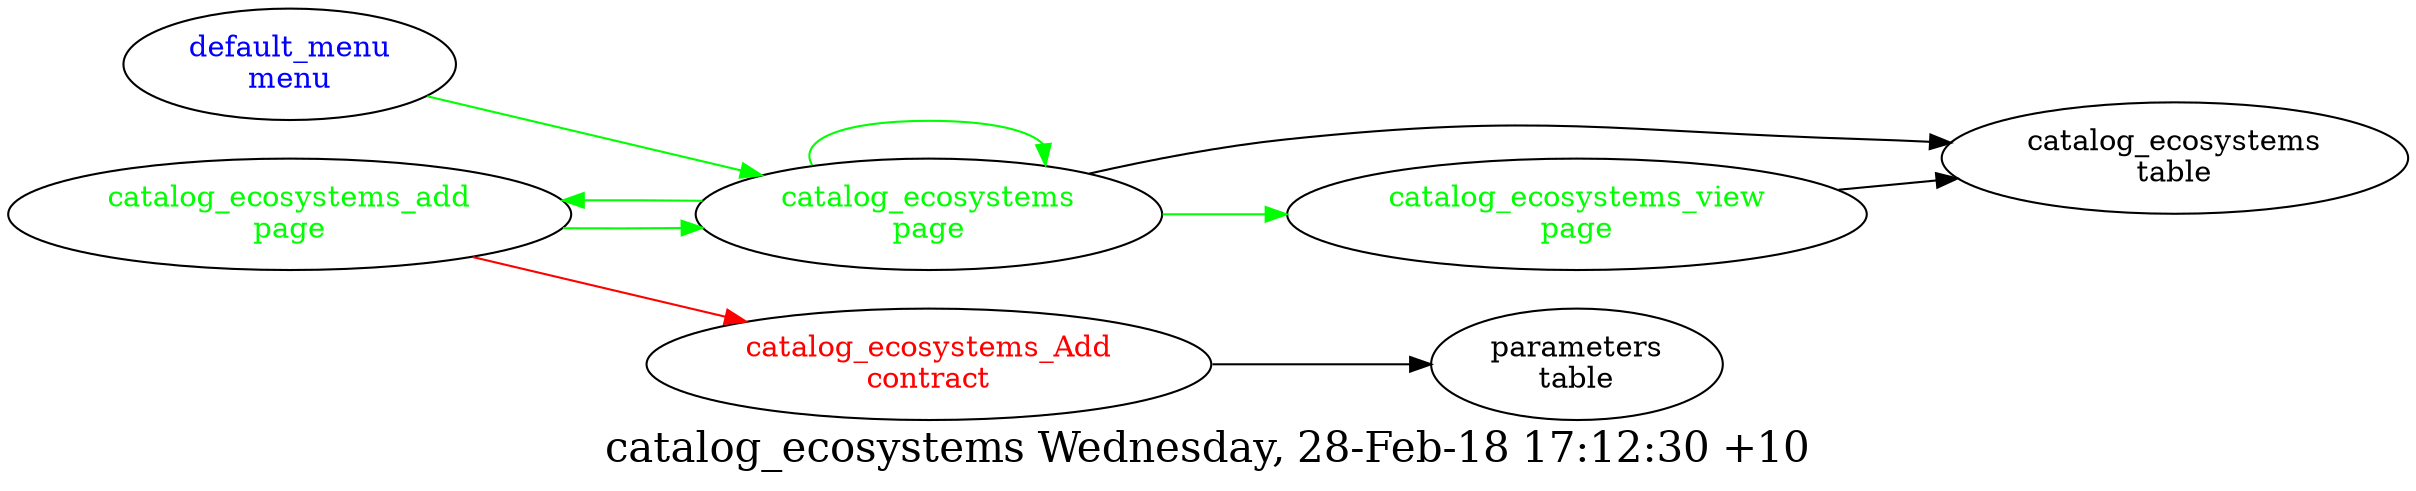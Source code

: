 digraph G {
fontsize="20.0";
label="catalog_ecosystems Wednesday, 28-Feb-18 17:12:30 +10";
rankdir=LR;
"catalog_ecosystems_Add\ncontract" -> "parameters\ntable"
"catalog_ecosystems_Add\ncontract" [fontcolor=red, group=contracts];
"default_menu\nmenu" -> "catalog_ecosystems\npage"  [ color=green ]
"default_menu\nmenu" [fontcolor=blue, group=menus];
"catalog_ecosystems\npage" -> "catalog_ecosystems\ntable"
"catalog_ecosystems\npage" -> "catalog_ecosystems\npage"  [ color=green ]
"catalog_ecosystems\npage" -> "catalog_ecosystems_view\npage"  [ color=green ]
"catalog_ecosystems\npage" -> "catalog_ecosystems_add\npage"  [ color=green ]
"catalog_ecosystems\npage" [fontcolor=green, group=pages];
"catalog_ecosystems_add\npage" -> "catalog_ecosystems_Add\ncontract"  [ color=red ]
"catalog_ecosystems_add\npage" -> "catalog_ecosystems\npage"  [ color=green ]
"catalog_ecosystems_add\npage" [fontcolor=green, group=pages];
"catalog_ecosystems_view\npage" -> "catalog_ecosystems\ntable"
"catalog_ecosystems_view\npage" [fontcolor=green, group=pages];
}
